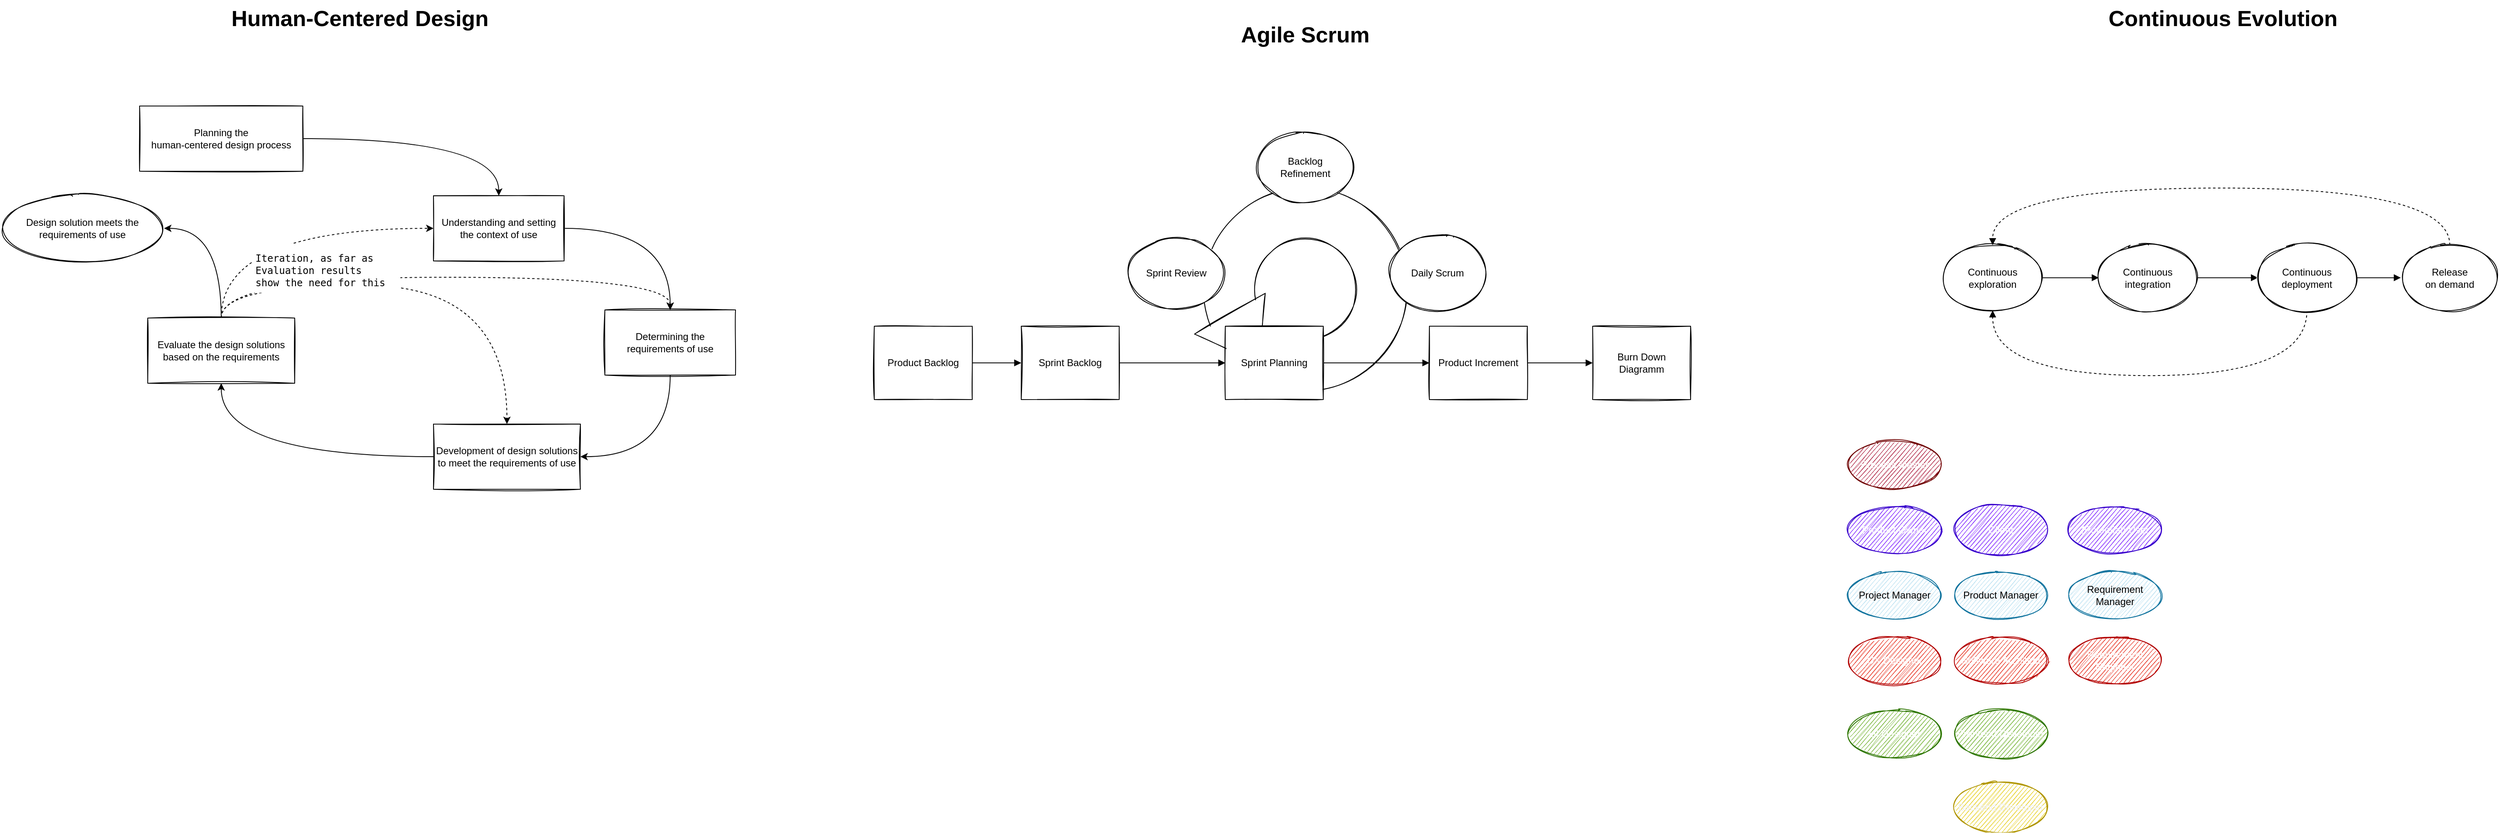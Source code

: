 <mxfile>
    <diagram id="7iaetLV4vXBJX0ZhXoag" name="Page-1">
        <mxGraphModel dx="1342" dy="1749" grid="1" gridSize="10" guides="1" tooltips="1" connect="1" arrows="1" fold="1" page="0" pageScale="1" pageWidth="827" pageHeight="1169" math="0" shadow="0">
            <root>
                <mxCell id="0"/>
                <mxCell id="1" parent="0"/>
                <mxCell id="9BRF-aIqI05P_72CsstD-42" value="" style="verticalLabelPosition=bottom;verticalAlign=top;html=1;shape=mxgraph.basic.partConcEllipse;startAngle=0.25;endAngle=0.1;arcWidth=0.5;sketch=1;fontSize=12;fillColor=default;rotation=-210;" parent="1" vertex="1">
                    <mxGeometry x="1233.15" y="-349.41" width="250" height="248.48" as="geometry"/>
                </mxCell>
                <mxCell id="9BRF-aIqI05P_72CsstD-54" style="edgeStyle=orthogonalEdgeStyle;curved=1;rounded=0;orthogonalLoop=1;jettySize=auto;html=1;exitX=1;exitY=0.5;exitDx=0;exitDy=0;entryX=0;entryY=0.5;entryDx=0;entryDy=0;fontSize=12;endArrow=block;endFill=1;" parent="1" source="9BRF-aIqI05P_72CsstD-1" target="9BRF-aIqI05P_72CsstD-2" edge="1">
                    <mxGeometry relative="1" as="geometry"/>
                </mxCell>
                <mxCell id="9BRF-aIqI05P_72CsstD-1" value="Continuous exploration" style="ellipse;whiteSpace=wrap;html=1;sketch=1;" parent="1" vertex="1">
                    <mxGeometry x="2140" y="-279.41" width="120" height="80" as="geometry"/>
                </mxCell>
                <mxCell id="9BRF-aIqI05P_72CsstD-55" style="edgeStyle=orthogonalEdgeStyle;curved=1;rounded=0;orthogonalLoop=1;jettySize=auto;html=1;exitX=1;exitY=0.5;exitDx=0;exitDy=0;entryX=0;entryY=0.5;entryDx=0;entryDy=0;fontSize=12;endArrow=block;endFill=1;" parent="1" source="9BRF-aIqI05P_72CsstD-2" target="9BRF-aIqI05P_72CsstD-3" edge="1">
                    <mxGeometry relative="1" as="geometry"/>
                </mxCell>
                <mxCell id="9BRF-aIqI05P_72CsstD-2" value="Continuous integration" style="ellipse;whiteSpace=wrap;html=1;sketch=1;" parent="1" vertex="1">
                    <mxGeometry x="2330" y="-279.41" width="120" height="80" as="geometry"/>
                </mxCell>
                <mxCell id="9BRF-aIqI05P_72CsstD-52" style="edgeStyle=orthogonalEdgeStyle;curved=1;rounded=0;orthogonalLoop=1;jettySize=auto;html=1;exitX=1;exitY=0.5;exitDx=0;exitDy=0;entryX=0;entryY=0.5;entryDx=0;entryDy=0;fontSize=12;endArrow=block;endFill=1;" parent="1" source="9BRF-aIqI05P_72CsstD-3" target="9BRF-aIqI05P_72CsstD-26" edge="1">
                    <mxGeometry relative="1" as="geometry"/>
                </mxCell>
                <mxCell id="9BRF-aIqI05P_72CsstD-56" style="edgeStyle=orthogonalEdgeStyle;curved=1;rounded=0;orthogonalLoop=1;jettySize=auto;html=1;exitX=0.5;exitY=1;exitDx=0;exitDy=0;entryX=0.5;entryY=1;entryDx=0;entryDy=0;fontSize=12;endArrow=block;endFill=1;dashed=1;" parent="1" source="9BRF-aIqI05P_72CsstD-3" target="9BRF-aIqI05P_72CsstD-1" edge="1">
                    <mxGeometry relative="1" as="geometry">
                        <Array as="points">
                            <mxPoint x="2585" y="-119.41"/>
                            <mxPoint x="2200" y="-119.41"/>
                        </Array>
                    </mxGeometry>
                </mxCell>
                <mxCell id="9BRF-aIqI05P_72CsstD-3" value="Continuous deployment" style="ellipse;whiteSpace=wrap;html=1;sketch=1;" parent="1" vertex="1">
                    <mxGeometry x="2525" y="-279.41" width="120" height="80" as="geometry"/>
                </mxCell>
                <mxCell id="9BRF-aIqI05P_72CsstD-5" value="&lt;b style=&quot;font-size: 27px&quot;&gt;&lt;span style=&quot;color: rgb(0 , 0 , 0) ; font-family: &amp;#34;helvetica&amp;#34; ; font-style: normal ; letter-spacing: normal ; text-align: center ; text-indent: 0px ; text-transform: none ; word-spacing: 0px ; background-color: rgb(255 , 255 , 255) ; display: inline ; float: none&quot;&gt;Continuous&amp;nbsp;&lt;/span&gt;&lt;span style=&quot;color: rgb(0 , 0 , 0) ; font-family: &amp;#34;helvetica&amp;#34; ; font-style: normal ; letter-spacing: normal ; text-align: center ; text-indent: 0px ; text-transform: none ; word-spacing: 0px ; background-color: rgb(255 , 255 , 255) ; display: inline ; float: none&quot;&gt;Evolution&lt;/span&gt;&lt;/b&gt;" style="text;whiteSpace=wrap;html=1;" parent="1" vertex="1">
                    <mxGeometry x="2340" y="-580" width="280" height="40" as="geometry"/>
                </mxCell>
                <mxCell id="9BRF-aIqI05P_72CsstD-6" value="&lt;div&gt;&lt;span style=&quot;font-size: 27px&quot;&gt;&lt;font face=&quot;helvetica&quot;&gt;&lt;b&gt;Agile Scrum&lt;/b&gt;&lt;/font&gt;&lt;/span&gt;&lt;/div&gt;" style="text;whiteSpace=wrap;html=1;align=center;" parent="1" vertex="1">
                    <mxGeometry x="1218.15" y="-560" width="280" height="40" as="geometry"/>
                </mxCell>
                <mxCell id="9BRF-aIqI05P_72CsstD-7" value="&lt;div&gt;&lt;span style=&quot;font-size: 27px&quot;&gt;&lt;font face=&quot;helvetica&quot;&gt;&lt;b&gt;Human-Centered Design&lt;/b&gt;&lt;/font&gt;&lt;/span&gt;&lt;/div&gt;" style="text;whiteSpace=wrap;html=1;align=center;" parent="1" vertex="1">
                    <mxGeometry x="-40" y="-580" width="480" height="40" as="geometry"/>
                </mxCell>
                <mxCell id="9BRF-aIqI05P_72CsstD-15" style="edgeStyle=orthogonalEdgeStyle;rounded=0;orthogonalLoop=1;jettySize=auto;html=1;exitX=1;exitY=0.5;exitDx=0;exitDy=0;entryX=0.5;entryY=0;entryDx=0;entryDy=0;fontSize=27;curved=1;" parent="1" source="9BRF-aIqI05P_72CsstD-8" target="9BRF-aIqI05P_72CsstD-9" edge="1">
                    <mxGeometry relative="1" as="geometry"/>
                </mxCell>
                <mxCell id="9BRF-aIqI05P_72CsstD-8" value="Planning the &lt;br&gt;human-centered design process" style="rectangle;whiteSpace=wrap;html=1;sketch=1;" parent="1" vertex="1">
                    <mxGeometry x="-70" y="-450" width="200" height="80" as="geometry"/>
                </mxCell>
                <mxCell id="9BRF-aIqI05P_72CsstD-16" style="edgeStyle=orthogonalEdgeStyle;curved=1;rounded=0;orthogonalLoop=1;jettySize=auto;html=1;exitX=1;exitY=0.5;exitDx=0;exitDy=0;entryX=0.5;entryY=0;entryDx=0;entryDy=0;fontSize=27;" parent="1" source="9BRF-aIqI05P_72CsstD-9" target="9BRF-aIqI05P_72CsstD-10" edge="1">
                    <mxGeometry relative="1" as="geometry"/>
                </mxCell>
                <mxCell id="9BRF-aIqI05P_72CsstD-9" value="Understanding and setting the context of use" style="rectangle;whiteSpace=wrap;html=1;sketch=1;" parent="1" vertex="1">
                    <mxGeometry x="290" y="-340" width="160" height="80" as="geometry"/>
                </mxCell>
                <mxCell id="9BRF-aIqI05P_72CsstD-17" style="edgeStyle=orthogonalEdgeStyle;curved=1;rounded=0;orthogonalLoop=1;jettySize=auto;html=1;exitX=0.5;exitY=1;exitDx=0;exitDy=0;entryX=1;entryY=0.5;entryDx=0;entryDy=0;fontSize=27;" parent="1" source="9BRF-aIqI05P_72CsstD-10" target="9BRF-aIqI05P_72CsstD-11" edge="1">
                    <mxGeometry relative="1" as="geometry"/>
                </mxCell>
                <mxCell id="9BRF-aIqI05P_72CsstD-10" value="Determining the requirements of use" style="rectangle;whiteSpace=wrap;html=1;sketch=1;" parent="1" vertex="1">
                    <mxGeometry x="500" y="-200" width="160" height="80" as="geometry"/>
                </mxCell>
                <mxCell id="9BRF-aIqI05P_72CsstD-18" style="edgeStyle=orthogonalEdgeStyle;curved=1;rounded=0;orthogonalLoop=1;jettySize=auto;html=1;exitX=0;exitY=0.5;exitDx=0;exitDy=0;entryX=0.5;entryY=1;entryDx=0;entryDy=0;fontSize=27;" parent="1" source="9BRF-aIqI05P_72CsstD-11" target="9BRF-aIqI05P_72CsstD-12" edge="1">
                    <mxGeometry relative="1" as="geometry"/>
                </mxCell>
                <mxCell id="9BRF-aIqI05P_72CsstD-11" value="Development of design solutions to meet the requirements of use" style="rectangle;whiteSpace=wrap;html=1;sketch=1;" parent="1" vertex="1">
                    <mxGeometry x="290" y="-60" width="180" height="80" as="geometry"/>
                </mxCell>
                <mxCell id="9BRF-aIqI05P_72CsstD-19" style="edgeStyle=orthogonalEdgeStyle;curved=1;rounded=0;orthogonalLoop=1;jettySize=auto;html=1;exitX=0.5;exitY=0;exitDx=0;exitDy=0;entryX=1;entryY=0.5;entryDx=0;entryDy=0;fontSize=27;" parent="1" source="9BRF-aIqI05P_72CsstD-12" target="9BRF-aIqI05P_72CsstD-13" edge="1">
                    <mxGeometry relative="1" as="geometry"/>
                </mxCell>
                <mxCell id="9BRF-aIqI05P_72CsstD-20" style="edgeStyle=orthogonalEdgeStyle;curved=1;rounded=0;orthogonalLoop=1;jettySize=auto;html=1;exitX=0.5;exitY=0;exitDx=0;exitDy=0;entryX=0;entryY=0.5;entryDx=0;entryDy=0;fontSize=27;dashed=1;" parent="1" source="9BRF-aIqI05P_72CsstD-12" target="9BRF-aIqI05P_72CsstD-9" edge="1">
                    <mxGeometry relative="1" as="geometry"/>
                </mxCell>
                <mxCell id="9BRF-aIqI05P_72CsstD-21" style="edgeStyle=orthogonalEdgeStyle;curved=1;rounded=0;orthogonalLoop=1;jettySize=auto;html=1;exitX=0.5;exitY=0;exitDx=0;exitDy=0;entryX=0.5;entryY=0;entryDx=0;entryDy=0;dashed=1;fontSize=27;" parent="1" source="9BRF-aIqI05P_72CsstD-12" target="9BRF-aIqI05P_72CsstD-10" edge="1">
                    <mxGeometry relative="1" as="geometry">
                        <Array as="points">
                            <mxPoint x="30" y="-240"/>
                            <mxPoint x="580" y="-240"/>
                        </Array>
                    </mxGeometry>
                </mxCell>
                <mxCell id="9BRF-aIqI05P_72CsstD-22" style="edgeStyle=orthogonalEdgeStyle;curved=1;rounded=0;orthogonalLoop=1;jettySize=auto;html=1;exitX=0.5;exitY=0;exitDx=0;exitDy=0;entryX=0.5;entryY=0;entryDx=0;entryDy=0;dashed=1;fontSize=27;" parent="1" source="9BRF-aIqI05P_72CsstD-12" target="9BRF-aIqI05P_72CsstD-11" edge="1">
                    <mxGeometry relative="1" as="geometry">
                        <Array as="points">
                            <mxPoint x="30" y="-230"/>
                            <mxPoint x="380" y="-230"/>
                        </Array>
                    </mxGeometry>
                </mxCell>
                <mxCell id="9BRF-aIqI05P_72CsstD-12" value="Evaluate the design solutions based on the requirements" style="rectangle;whiteSpace=wrap;html=1;sketch=1;" parent="1" vertex="1">
                    <mxGeometry x="-60" y="-190" width="180" height="80" as="geometry"/>
                </mxCell>
                <mxCell id="9BRF-aIqI05P_72CsstD-13" value="Design solution meets the requirements of use" style="ellipse;whiteSpace=wrap;html=1;sketch=1;" parent="1" vertex="1">
                    <mxGeometry x="-240" y="-340" width="200" height="80" as="geometry"/>
                </mxCell>
                <mxCell id="9BRF-aIqI05P_72CsstD-25" value="&lt;pre style=&quot;line-height: 0.3&quot;&gt;&lt;span style=&quot;font-size: 12px ; line-height: 0.9&quot;&gt;Iteration, as far as&lt;br&gt;Evaluation results&lt;br&gt;show the need for this&lt;/span&gt;&lt;br&gt;&lt;/pre&gt;" style="text;html=1;strokeColor=none;fillColor=default;align=left;verticalAlign=middle;whiteSpace=wrap;rounded=0;sketch=1;fontSize=27;" parent="1" vertex="1">
                    <mxGeometry x="70" y="-280" width="180" height="60" as="geometry"/>
                </mxCell>
                <mxCell id="9BRF-aIqI05P_72CsstD-57" style="edgeStyle=orthogonalEdgeStyle;curved=1;rounded=0;orthogonalLoop=1;jettySize=auto;html=1;exitX=0.5;exitY=0;exitDx=0;exitDy=0;entryX=0.5;entryY=0;entryDx=0;entryDy=0;fontSize=12;endArrow=block;endFill=1;dashed=1;" parent="1" source="9BRF-aIqI05P_72CsstD-26" target="9BRF-aIqI05P_72CsstD-1" edge="1">
                    <mxGeometry relative="1" as="geometry">
                        <Array as="points">
                            <mxPoint x="2760" y="-349.41"/>
                            <mxPoint x="2200" y="-349.41"/>
                        </Array>
                    </mxGeometry>
                </mxCell>
                <mxCell id="9BRF-aIqI05P_72CsstD-26" value="Release&lt;br&gt;on demand" style="ellipse;whiteSpace=wrap;html=1;sketch=1;" parent="1" vertex="1">
                    <mxGeometry x="2700" y="-279.41" width="120" height="80" as="geometry"/>
                </mxCell>
                <mxCell id="9BRF-aIqI05P_72CsstD-36" style="edgeStyle=orthogonalEdgeStyle;curved=1;rounded=0;orthogonalLoop=1;jettySize=auto;html=1;exitX=1;exitY=0.5;exitDx=0;exitDy=0;entryX=0;entryY=0.5;entryDx=0;entryDy=0;fontSize=12;endArrow=block;endFill=1;" parent="1" source="9BRF-aIqI05P_72CsstD-27" target="9BRF-aIqI05P_72CsstD-28" edge="1">
                    <mxGeometry relative="1" as="geometry"/>
                </mxCell>
                <mxCell id="9BRF-aIqI05P_72CsstD-27" value="Product Backlog" style="rounded=0;whiteSpace=wrap;html=1;sketch=1;fontSize=12;fillColor=default;" parent="1" vertex="1">
                    <mxGeometry x="830" y="-180" width="120" height="90" as="geometry"/>
                </mxCell>
                <mxCell id="9BRF-aIqI05P_72CsstD-37" style="edgeStyle=orthogonalEdgeStyle;curved=1;rounded=0;orthogonalLoop=1;jettySize=auto;html=1;exitX=1;exitY=0.5;exitDx=0;exitDy=0;entryX=0;entryY=0.5;entryDx=0;entryDy=0;fontSize=12;endArrow=block;endFill=1;" parent="1" source="9BRF-aIqI05P_72CsstD-28" target="9BRF-aIqI05P_72CsstD-29" edge="1">
                    <mxGeometry relative="1" as="geometry"/>
                </mxCell>
                <mxCell id="9BRF-aIqI05P_72CsstD-28" value="Sprint Backlog" style="rounded=0;whiteSpace=wrap;html=1;sketch=1;fontSize=12;fillColor=default;" parent="1" vertex="1">
                    <mxGeometry x="1010" y="-180" width="120" height="90" as="geometry"/>
                </mxCell>
                <mxCell id="9BRF-aIqI05P_72CsstD-44" style="edgeStyle=orthogonalEdgeStyle;curved=1;rounded=0;orthogonalLoop=1;jettySize=auto;html=1;exitX=1;exitY=0.5;exitDx=0;exitDy=0;entryX=0;entryY=0.5;entryDx=0;entryDy=0;fontSize=12;endArrow=block;endFill=1;" parent="1" source="9BRF-aIqI05P_72CsstD-29" target="9BRF-aIqI05P_72CsstD-30" edge="1">
                    <mxGeometry relative="1" as="geometry"/>
                </mxCell>
                <mxCell id="9BRF-aIqI05P_72CsstD-45" style="edgeStyle=orthogonalEdgeStyle;curved=1;rounded=0;orthogonalLoop=1;jettySize=auto;html=1;exitX=1;exitY=0.5;exitDx=0;exitDy=0;entryX=0;entryY=0.5;entryDx=0;entryDy=0;fontSize=12;endArrow=block;endFill=1;" parent="1" source="9BRF-aIqI05P_72CsstD-30" target="9BRF-aIqI05P_72CsstD-34" edge="1">
                    <mxGeometry relative="1" as="geometry"/>
                </mxCell>
                <mxCell id="9BRF-aIqI05P_72CsstD-30" value="Product Increment" style="rounded=0;whiteSpace=wrap;html=1;sketch=1;fontSize=12;fillColor=default;" parent="1" vertex="1">
                    <mxGeometry x="1510" y="-180" width="120" height="90" as="geometry"/>
                </mxCell>
                <mxCell id="9BRF-aIqI05P_72CsstD-31" value="Daily Scrum" style="ellipse;whiteSpace=wrap;html=1;sketch=1;fontSize=12;fillColor=default;" parent="1" vertex="1">
                    <mxGeometry x="1460" y="-290" width="120" height="90" as="geometry"/>
                </mxCell>
                <mxCell id="9BRF-aIqI05P_72CsstD-32" value="Backlog &lt;br&gt;Refinement" style="ellipse;whiteSpace=wrap;html=1;sketch=1;fontSize=12;fillColor=default;" parent="1" vertex="1">
                    <mxGeometry x="1298.15" y="-420" width="120" height="90" as="geometry"/>
                </mxCell>
                <mxCell id="9BRF-aIqI05P_72CsstD-33" value="Sprint Review" style="ellipse;whiteSpace=wrap;html=1;sketch=1;fontSize=12;fillColor=default;" parent="1" vertex="1">
                    <mxGeometry x="1140" y="-290" width="120" height="90" as="geometry"/>
                </mxCell>
                <mxCell id="9BRF-aIqI05P_72CsstD-34" value="Burn Down Diagramm" style="rounded=0;whiteSpace=wrap;html=1;sketch=1;fontSize=12;fillColor=default;" parent="1" vertex="1">
                    <mxGeometry x="1710" y="-180" width="120" height="90" as="geometry"/>
                </mxCell>
                <mxCell id="9BRF-aIqI05P_72CsstD-58" value="" style="verticalLabelPosition=bottom;verticalAlign=top;html=1;shape=mxgraph.basic.acute_triangle;dx=0.5;sketch=1;fontSize=12;fillColor=default;rotation=-210;" parent="1" vertex="1">
                    <mxGeometry x="1233.15" y="-200" width="100" height="70" as="geometry"/>
                </mxCell>
                <mxCell id="9BRF-aIqI05P_72CsstD-29" value="Sprint Planning" style="rounded=0;whiteSpace=wrap;html=1;sketch=1;fontSize=12;fillColor=default;" parent="1" vertex="1">
                    <mxGeometry x="1260" y="-180" width="120" height="90" as="geometry"/>
                </mxCell>
                <mxCell id="3" value="Client" style="ellipse;whiteSpace=wrap;html=1;sketch=1;fillColor=#6a00ff;fontColor=#ffffff;strokeColor=#3700CC;" vertex="1" parent="1">
                    <mxGeometry x="2150" y="40" width="120" height="60" as="geometry"/>
                </mxCell>
                <mxCell id="4" value="(Potential) User" style="ellipse;whiteSpace=wrap;html=1;sketch=1;fillColor=#6a00ff;fontColor=#ffffff;strokeColor=#3700CC;" vertex="1" parent="1">
                    <mxGeometry x="2290" y="40" width="120" height="60" as="geometry"/>
                </mxCell>
                <mxCell id="5" value="Project Manager" style="ellipse;whiteSpace=wrap;html=1;sketch=1;fillColor=#b1ddf0;strokeColor=#10739e;" vertex="1" parent="1">
                    <mxGeometry x="2020" y="120" width="120" height="60" as="geometry"/>
                </mxCell>
                <mxCell id="6" value="Product Manager" style="ellipse;whiteSpace=wrap;html=1;sketch=1;fillColor=#b1ddf0;strokeColor=#10739e;" vertex="1" parent="1">
                    <mxGeometry x="2150" y="120" width="120" height="60" as="geometry"/>
                </mxCell>
                <mxCell id="7" value="UI Designer" style="ellipse;whiteSpace=wrap;html=1;sketch=1;fillColor=#60a917;fontColor=#ffffff;strokeColor=#2D7600;" vertex="1" parent="1">
                    <mxGeometry x="2020" y="290" width="120" height="60" as="geometry"/>
                </mxCell>
                <mxCell id="8" value="UX Designer" style="ellipse;whiteSpace=wrap;html=1;sketch=1;fillColor=#e51400;fontColor=#ffffff;strokeColor=#B20000;" vertex="1" parent="1">
                    <mxGeometry x="2020" y="200" width="120" height="60" as="geometry"/>
                </mxCell>
                <mxCell id="9" value="Frontend Developer" style="ellipse;whiteSpace=wrap;html=1;sketch=1;fillColor=#60a917;fontColor=#ffffff;strokeColor=#2D7600;" vertex="1" parent="1">
                    <mxGeometry x="2150" y="290" width="120" height="60" as="geometry"/>
                </mxCell>
                <mxCell id="10" value="Backend Developer" style="ellipse;whiteSpace=wrap;html=1;sketch=1;fillColor=#e3c800;fontColor=#F0F0F0;strokeColor=#B09500;" vertex="1" parent="1">
                    <mxGeometry x="2150" y="380" width="120" height="60" as="geometry"/>
                </mxCell>
                <mxCell id="11" value="Software Architect" style="ellipse;whiteSpace=wrap;html=1;sketch=1;fillColor=#e51400;fontColor=#ffffff;strokeColor=#B20000;" vertex="1" parent="1">
                    <mxGeometry x="2150" y="200" width="120" height="60" as="geometry"/>
                </mxCell>
                <mxCell id="12" value="Requirement Engineer" style="ellipse;whiteSpace=wrap;html=1;sketch=1;fillColor=#e51400;fontColor=#ffffff;strokeColor=#B20000;" vertex="1" parent="1">
                    <mxGeometry x="2290" y="200" width="120" height="60" as="geometry"/>
                </mxCell>
                <mxCell id="13" value="Product Owner" style="ellipse;whiteSpace=wrap;html=1;sketch=1;fillColor=#6a00ff;fontColor=#ffffff;strokeColor=#3700CC;" vertex="1" parent="1">
                    <mxGeometry x="2020" y="40" width="120" height="60" as="geometry"/>
                </mxCell>
                <mxCell id="14" value="Requirement Manager" style="ellipse;whiteSpace=wrap;html=1;sketch=1;fillColor=#b1ddf0;strokeColor=#10739e;" vertex="1" parent="1">
                    <mxGeometry x="2290" y="120" width="120" height="60" as="geometry"/>
                </mxCell>
                <mxCell id="15" value="Process Master" style="ellipse;whiteSpace=wrap;html=1;sketch=1;fillColor=#a20025;fontColor=#ffffff;strokeColor=#6F0000;" vertex="1" parent="1">
                    <mxGeometry x="2020" y="-40" width="120" height="60" as="geometry"/>
                </mxCell>
            </root>
        </mxGraphModel>
    </diagram>
</mxfile>
